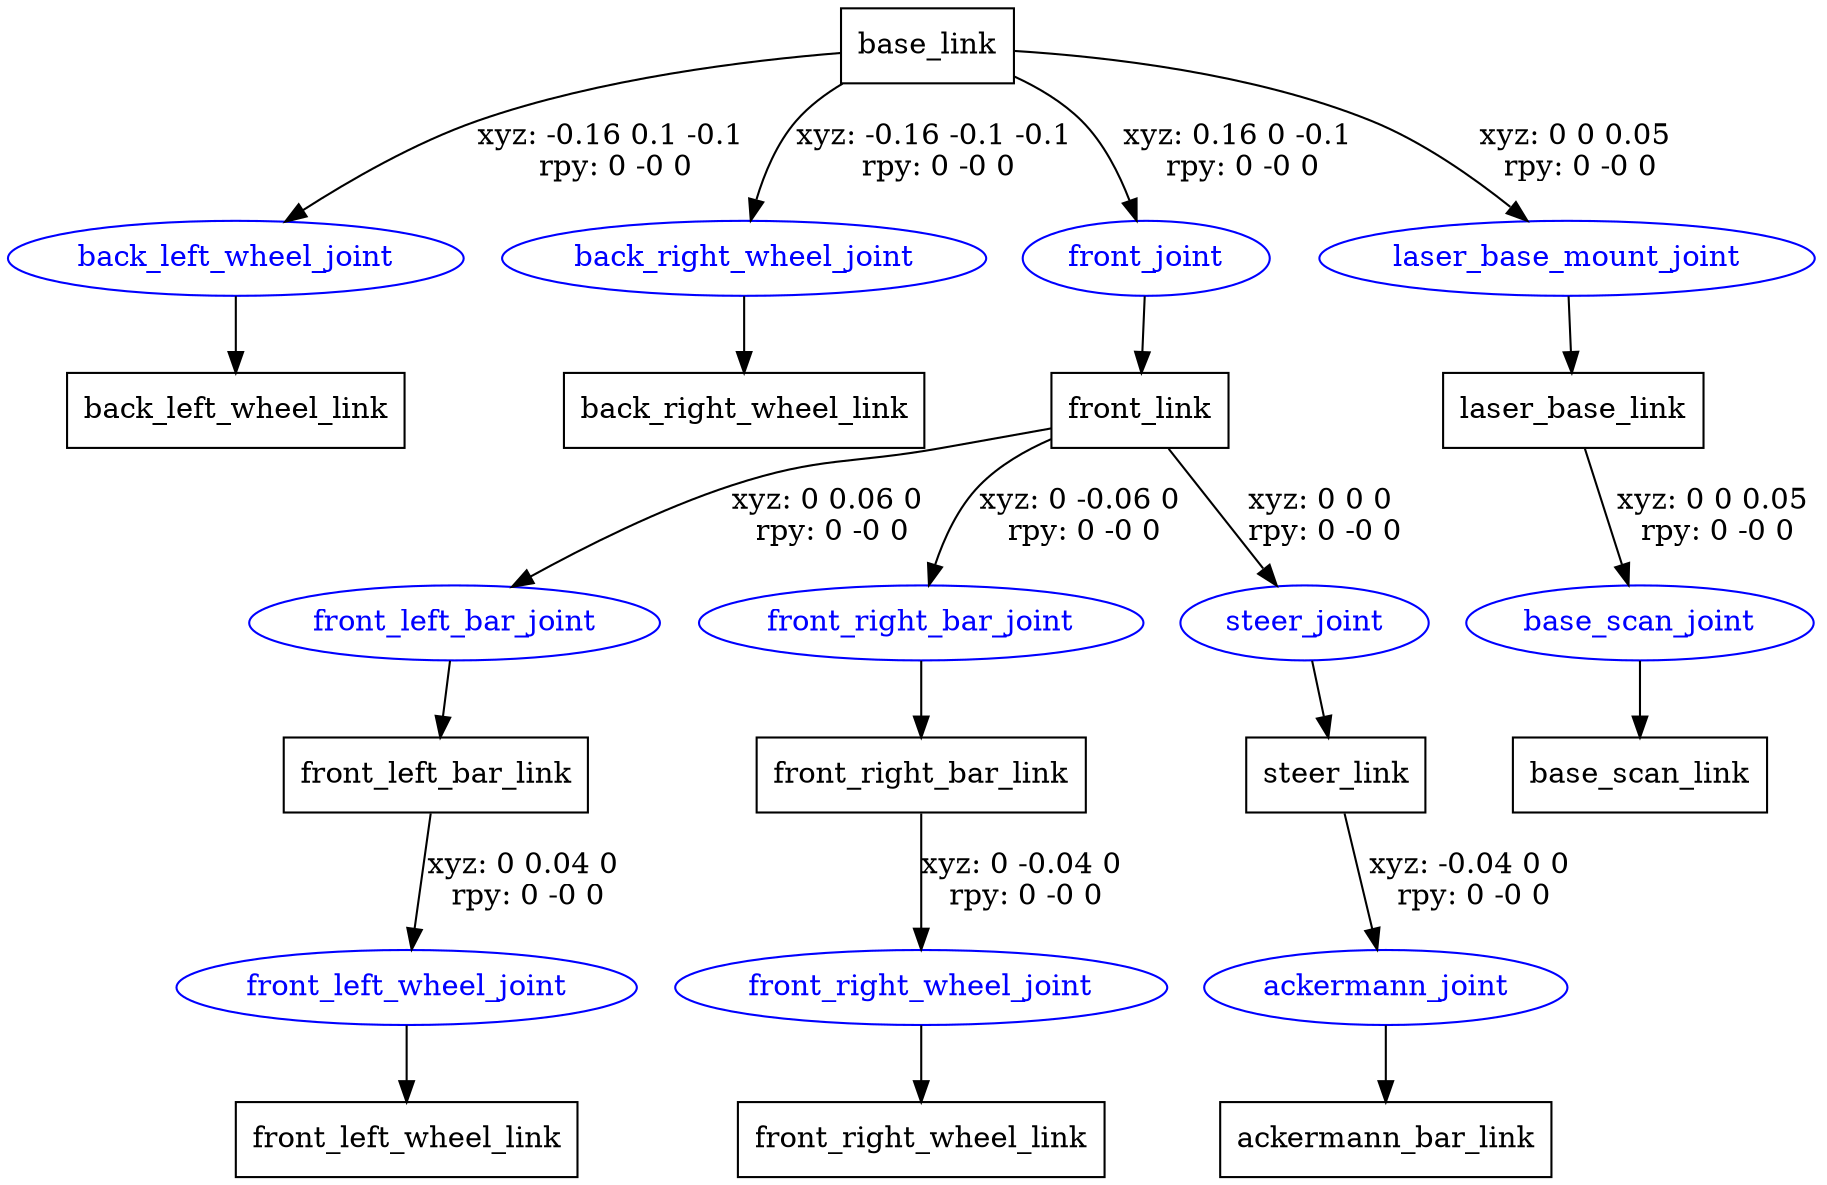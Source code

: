 digraph G {
node [shape=box];
"base_link" [label="base_link"];
"back_left_wheel_link" [label="back_left_wheel_link"];
"back_right_wheel_link" [label="back_right_wheel_link"];
"front_link" [label="front_link"];
"front_left_bar_link" [label="front_left_bar_link"];
"front_left_wheel_link" [label="front_left_wheel_link"];
"front_right_bar_link" [label="front_right_bar_link"];
"front_right_wheel_link" [label="front_right_wheel_link"];
"steer_link" [label="steer_link"];
"ackermann_bar_link" [label="ackermann_bar_link"];
"laser_base_link" [label="laser_base_link"];
"base_scan_link" [label="base_scan_link"];
node [shape=ellipse, color=blue, fontcolor=blue];
"base_link" -> "back_left_wheel_joint" [label="xyz: -0.16 0.1 -0.1 \nrpy: 0 -0 0"]
"back_left_wheel_joint" -> "back_left_wheel_link"
"base_link" -> "back_right_wheel_joint" [label="xyz: -0.16 -0.1 -0.1 \nrpy: 0 -0 0"]
"back_right_wheel_joint" -> "back_right_wheel_link"
"base_link" -> "front_joint" [label="xyz: 0.16 0 -0.1 \nrpy: 0 -0 0"]
"front_joint" -> "front_link"
"front_link" -> "front_left_bar_joint" [label="xyz: 0 0.06 0 \nrpy: 0 -0 0"]
"front_left_bar_joint" -> "front_left_bar_link"
"front_left_bar_link" -> "front_left_wheel_joint" [label="xyz: 0 0.04 0 \nrpy: 0 -0 0"]
"front_left_wheel_joint" -> "front_left_wheel_link"
"front_link" -> "front_right_bar_joint" [label="xyz: 0 -0.06 0 \nrpy: 0 -0 0"]
"front_right_bar_joint" -> "front_right_bar_link"
"front_right_bar_link" -> "front_right_wheel_joint" [label="xyz: 0 -0.04 0 \nrpy: 0 -0 0"]
"front_right_wheel_joint" -> "front_right_wheel_link"
"front_link" -> "steer_joint" [label="xyz: 0 0 0 \nrpy: 0 -0 0"]
"steer_joint" -> "steer_link"
"steer_link" -> "ackermann_joint" [label="xyz: -0.04 0 0 \nrpy: 0 -0 0"]
"ackermann_joint" -> "ackermann_bar_link"
"base_link" -> "laser_base_mount_joint" [label="xyz: 0 0 0.05 \nrpy: 0 -0 0"]
"laser_base_mount_joint" -> "laser_base_link"
"laser_base_link" -> "base_scan_joint" [label="xyz: 0 0 0.05 \nrpy: 0 -0 0"]
"base_scan_joint" -> "base_scan_link"
}
